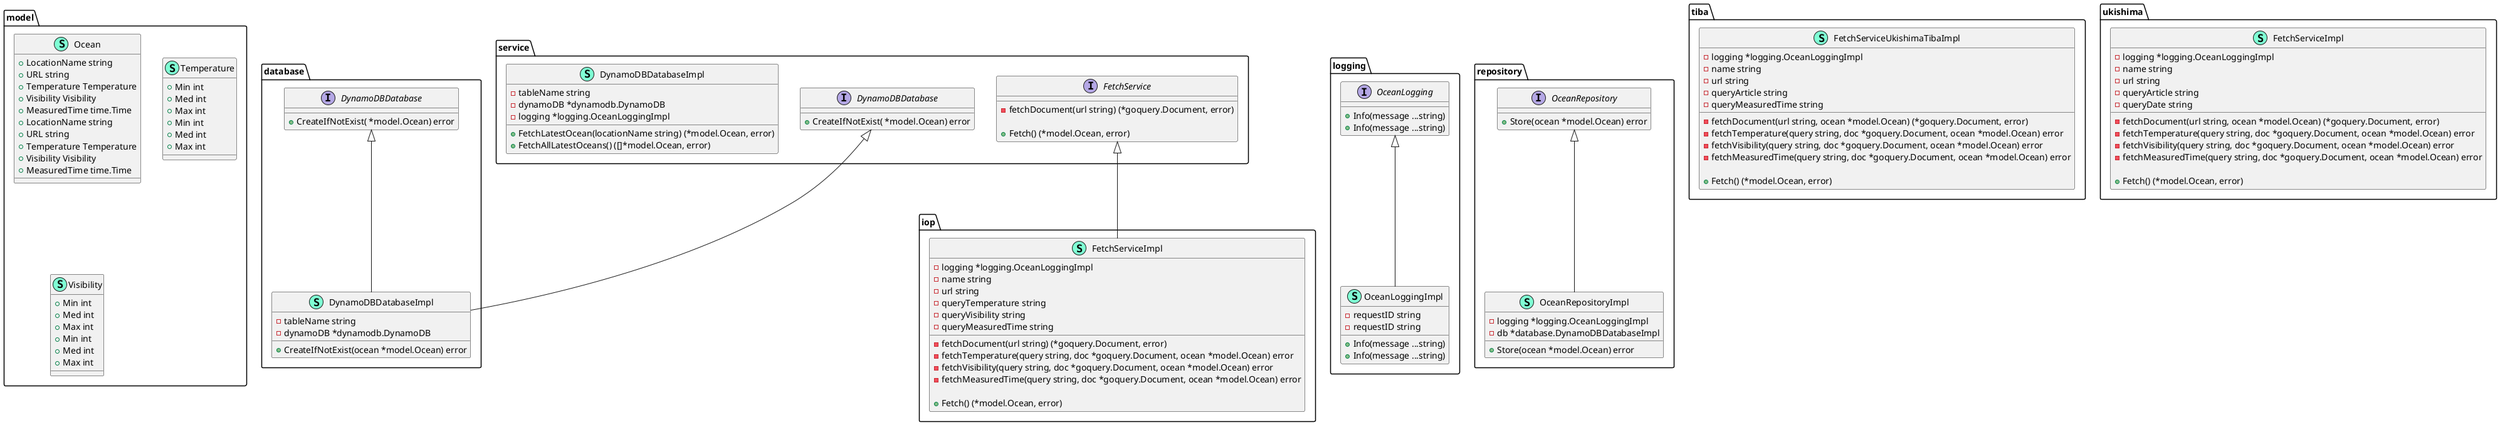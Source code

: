 @startuml
namespace database {
    interface DynamoDBDatabase  {
        + CreateIfNotExist( *model.Ocean) error

    }
    class DynamoDBDatabaseImpl << (S,Aquamarine) >> {
        - tableName string
        - dynamoDB *dynamodb.DynamoDB

        + CreateIfNotExist(ocean *model.Ocean) error

    }
}

"database.DynamoDBDatabase" <|-- "database.DynamoDBDatabaseImpl"
"service.DynamoDBDatabase" <|-- "database.DynamoDBDatabaseImpl"

namespace iop {
    class FetchServiceImpl << (S,Aquamarine) >> {
        - logging *logging.OceanLoggingImpl
        - name string
        - url string
        - queryTemperature string
        - queryVisibility string
        - queryMeasuredTime string

        - fetchDocument(url string) (*goquery.Document, error)
        - fetchTemperature(query string, doc *goquery.Document, ocean *model.Ocean) error
        - fetchVisibility(query string, doc *goquery.Document, ocean *model.Ocean) error
        - fetchMeasuredTime(query string, doc *goquery.Document, ocean *model.Ocean) error

        + Fetch() (*model.Ocean, error)

    }
}

"service.FetchService" <|-- "iop.FetchServiceImpl"

namespace logging {
    interface OceanLogging  {
        + Info(message ...string) 
        + Info(message ...string) 

    }
    class OceanLoggingImpl << (S,Aquamarine) >> {
        - requestID string
        - requestID string

        + Info(message ...string) 
        + Info(message ...string) 

    }
}

"logging.OceanLogging" <|-- "logging.OceanLoggingImpl"

namespace model {
    class Ocean << (S,Aquamarine) >> {
        + LocationName string
        + URL string
        + Temperature Temperature
        + Visibility Visibility
        + MeasuredTime time.Time
        + LocationName string
        + URL string
        + Temperature Temperature
        + Visibility Visibility
        + MeasuredTime time.Time

    }
    class Temperature << (S,Aquamarine) >> {
        + Min int
        + Med int
        + Max int
        + Min int
        + Med int
        + Max int

    }
    class Visibility << (S,Aquamarine) >> {
        + Min int
        + Med int
        + Max int
        + Min int
        + Med int
        + Max int

    }
}


namespace repository {
    interface OceanRepository  {
        + Store(ocean *model.Ocean) error

    }
    class OceanRepositoryImpl << (S,Aquamarine) >> {
        - logging *logging.OceanLoggingImpl
        - db *database.DynamoDBDatabaseImpl

        + Store(ocean *model.Ocean) error

    }
}

"repository.OceanRepository" <|-- "repository.OceanRepositoryImpl"

namespace service {
    interface DynamoDBDatabase  {
        + CreateIfNotExist( *model.Ocean) error

    }
    class DynamoDBDatabaseImpl << (S,Aquamarine) >> {
        - tableName string
        - dynamoDB *dynamodb.DynamoDB
        - logging *logging.OceanLoggingImpl

        + FetchLatestOcean(locationName string) (*model.Ocean, error)
        + FetchAllLatestOceans() ([]*model.Ocean, error)

    }
    interface FetchService  {
        - fetchDocument(url string) (*goquery.Document, error)

        + Fetch() (*model.Ocean, error)

    }
}


namespace tiba {
    class FetchServiceUkishimaTibaImpl << (S,Aquamarine) >> {
        - logging *logging.OceanLoggingImpl
        - name string
        - url string
        - queryArticle string
        - queryMeasuredTime string

        - fetchDocument(url string, ocean *model.Ocean) (*goquery.Document, error)
        - fetchTemperature(query string, doc *goquery.Document, ocean *model.Ocean) error
        - fetchVisibility(query string, doc *goquery.Document, ocean *model.Ocean) error
        - fetchMeasuredTime(query string, doc *goquery.Document, ocean *model.Ocean) error

        + Fetch() (*model.Ocean, error)

    }
}


namespace ukishima {
    class FetchServiceImpl << (S,Aquamarine) >> {
        - logging *logging.OceanLoggingImpl
        - name string
        - url string
        - queryArticle string
        - queryDate string

        - fetchDocument(url string, ocean *model.Ocean) (*goquery.Document, error)
        - fetchTemperature(query string, doc *goquery.Document, ocean *model.Ocean) error
        - fetchVisibility(query string, doc *goquery.Document, ocean *model.Ocean) error
        - fetchMeasuredTime(query string, doc *goquery.Document, ocean *model.Ocean) error

        + Fetch() (*model.Ocean, error)

    }
}


@enduml
